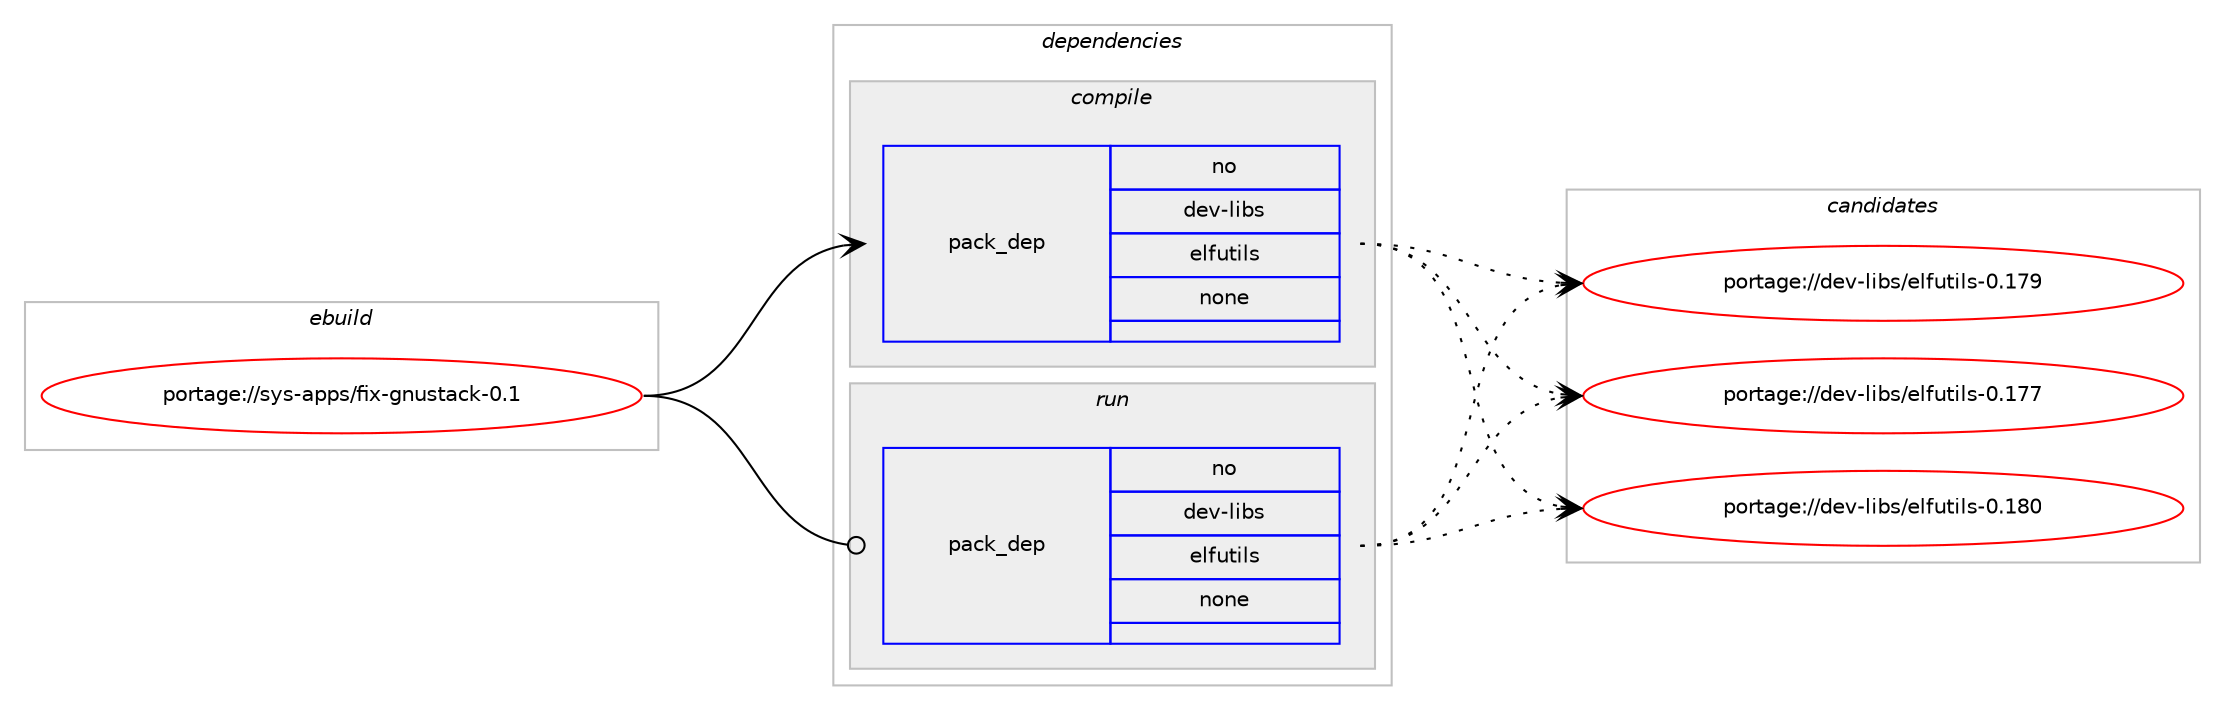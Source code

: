digraph prolog {

# *************
# Graph options
# *************

newrank=true;
concentrate=true;
compound=true;
graph [rankdir=LR,fontname=Helvetica,fontsize=10,ranksep=1.5];#, ranksep=2.5, nodesep=0.2];
edge  [arrowhead=vee];
node  [fontname=Helvetica,fontsize=10];

# **********
# The ebuild
# **********

subgraph cluster_leftcol {
color=gray;
rank=same;
label=<<i>ebuild</i>>;
id [label="portage://sys-apps/fix-gnustack-0.1", color=red, width=4, href="../sys-apps/fix-gnustack-0.1.svg"];
}

# ****************
# The dependencies
# ****************

subgraph cluster_midcol {
color=gray;
label=<<i>dependencies</i>>;
subgraph cluster_compile {
fillcolor="#eeeeee";
style=filled;
label=<<i>compile</i>>;
subgraph pack2921 {
dependency3505 [label=<<TABLE BORDER="0" CELLBORDER="1" CELLSPACING="0" CELLPADDING="4" WIDTH="220"><TR><TD ROWSPAN="6" CELLPADDING="30">pack_dep</TD></TR><TR><TD WIDTH="110">no</TD></TR><TR><TD>dev-libs</TD></TR><TR><TD>elfutils</TD></TR><TR><TD>none</TD></TR><TR><TD></TD></TR></TABLE>>, shape=none, color=blue];
}
id:e -> dependency3505:w [weight=20,style="solid",arrowhead="vee"];
}
subgraph cluster_compileandrun {
fillcolor="#eeeeee";
style=filled;
label=<<i>compile and run</i>>;
}
subgraph cluster_run {
fillcolor="#eeeeee";
style=filled;
label=<<i>run</i>>;
subgraph pack2922 {
dependency3506 [label=<<TABLE BORDER="0" CELLBORDER="1" CELLSPACING="0" CELLPADDING="4" WIDTH="220"><TR><TD ROWSPAN="6" CELLPADDING="30">pack_dep</TD></TR><TR><TD WIDTH="110">no</TD></TR><TR><TD>dev-libs</TD></TR><TR><TD>elfutils</TD></TR><TR><TD>none</TD></TR><TR><TD></TD></TR></TABLE>>, shape=none, color=blue];
}
id:e -> dependency3506:w [weight=20,style="solid",arrowhead="odot"];
}
}

# **************
# The candidates
# **************

subgraph cluster_choices {
rank=same;
color=gray;
label=<<i>candidates</i>>;

subgraph choice2921 {
color=black;
nodesep=1;
choice100101118451081059811547101108102117116105108115454846495648 [label="portage://dev-libs/elfutils-0.180", color=red, width=4,href="../dev-libs/elfutils-0.180.svg"];
choice100101118451081059811547101108102117116105108115454846495557 [label="portage://dev-libs/elfutils-0.179", color=red, width=4,href="../dev-libs/elfutils-0.179.svg"];
choice100101118451081059811547101108102117116105108115454846495555 [label="portage://dev-libs/elfutils-0.177", color=red, width=4,href="../dev-libs/elfutils-0.177.svg"];
dependency3505:e -> choice100101118451081059811547101108102117116105108115454846495648:w [style=dotted,weight="100"];
dependency3505:e -> choice100101118451081059811547101108102117116105108115454846495557:w [style=dotted,weight="100"];
dependency3505:e -> choice100101118451081059811547101108102117116105108115454846495555:w [style=dotted,weight="100"];
}
subgraph choice2922 {
color=black;
nodesep=1;
choice100101118451081059811547101108102117116105108115454846495648 [label="portage://dev-libs/elfutils-0.180", color=red, width=4,href="../dev-libs/elfutils-0.180.svg"];
choice100101118451081059811547101108102117116105108115454846495557 [label="portage://dev-libs/elfutils-0.179", color=red, width=4,href="../dev-libs/elfutils-0.179.svg"];
choice100101118451081059811547101108102117116105108115454846495555 [label="portage://dev-libs/elfutils-0.177", color=red, width=4,href="../dev-libs/elfutils-0.177.svg"];
dependency3506:e -> choice100101118451081059811547101108102117116105108115454846495648:w [style=dotted,weight="100"];
dependency3506:e -> choice100101118451081059811547101108102117116105108115454846495557:w [style=dotted,weight="100"];
dependency3506:e -> choice100101118451081059811547101108102117116105108115454846495555:w [style=dotted,weight="100"];
}
}

}
